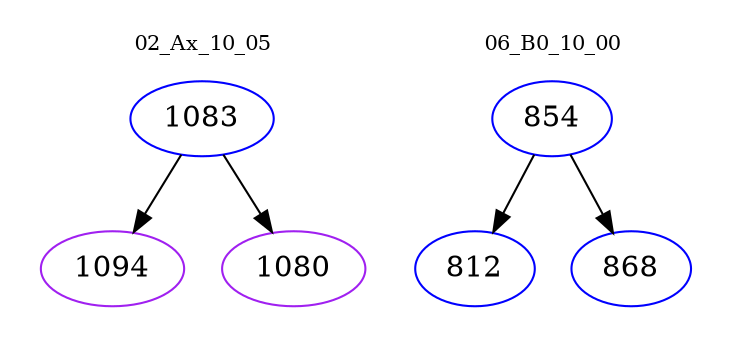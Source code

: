 digraph{
subgraph cluster_0 {
color = white
label = "02_Ax_10_05";
fontsize=10;
T0_1083 [label="1083", color="blue"]
T0_1083 -> T0_1094 [color="black"]
T0_1094 [label="1094", color="purple"]
T0_1083 -> T0_1080 [color="black"]
T0_1080 [label="1080", color="purple"]
}
subgraph cluster_1 {
color = white
label = "06_B0_10_00";
fontsize=10;
T1_854 [label="854", color="blue"]
T1_854 -> T1_812 [color="black"]
T1_812 [label="812", color="blue"]
T1_854 -> T1_868 [color="black"]
T1_868 [label="868", color="blue"]
}
}
